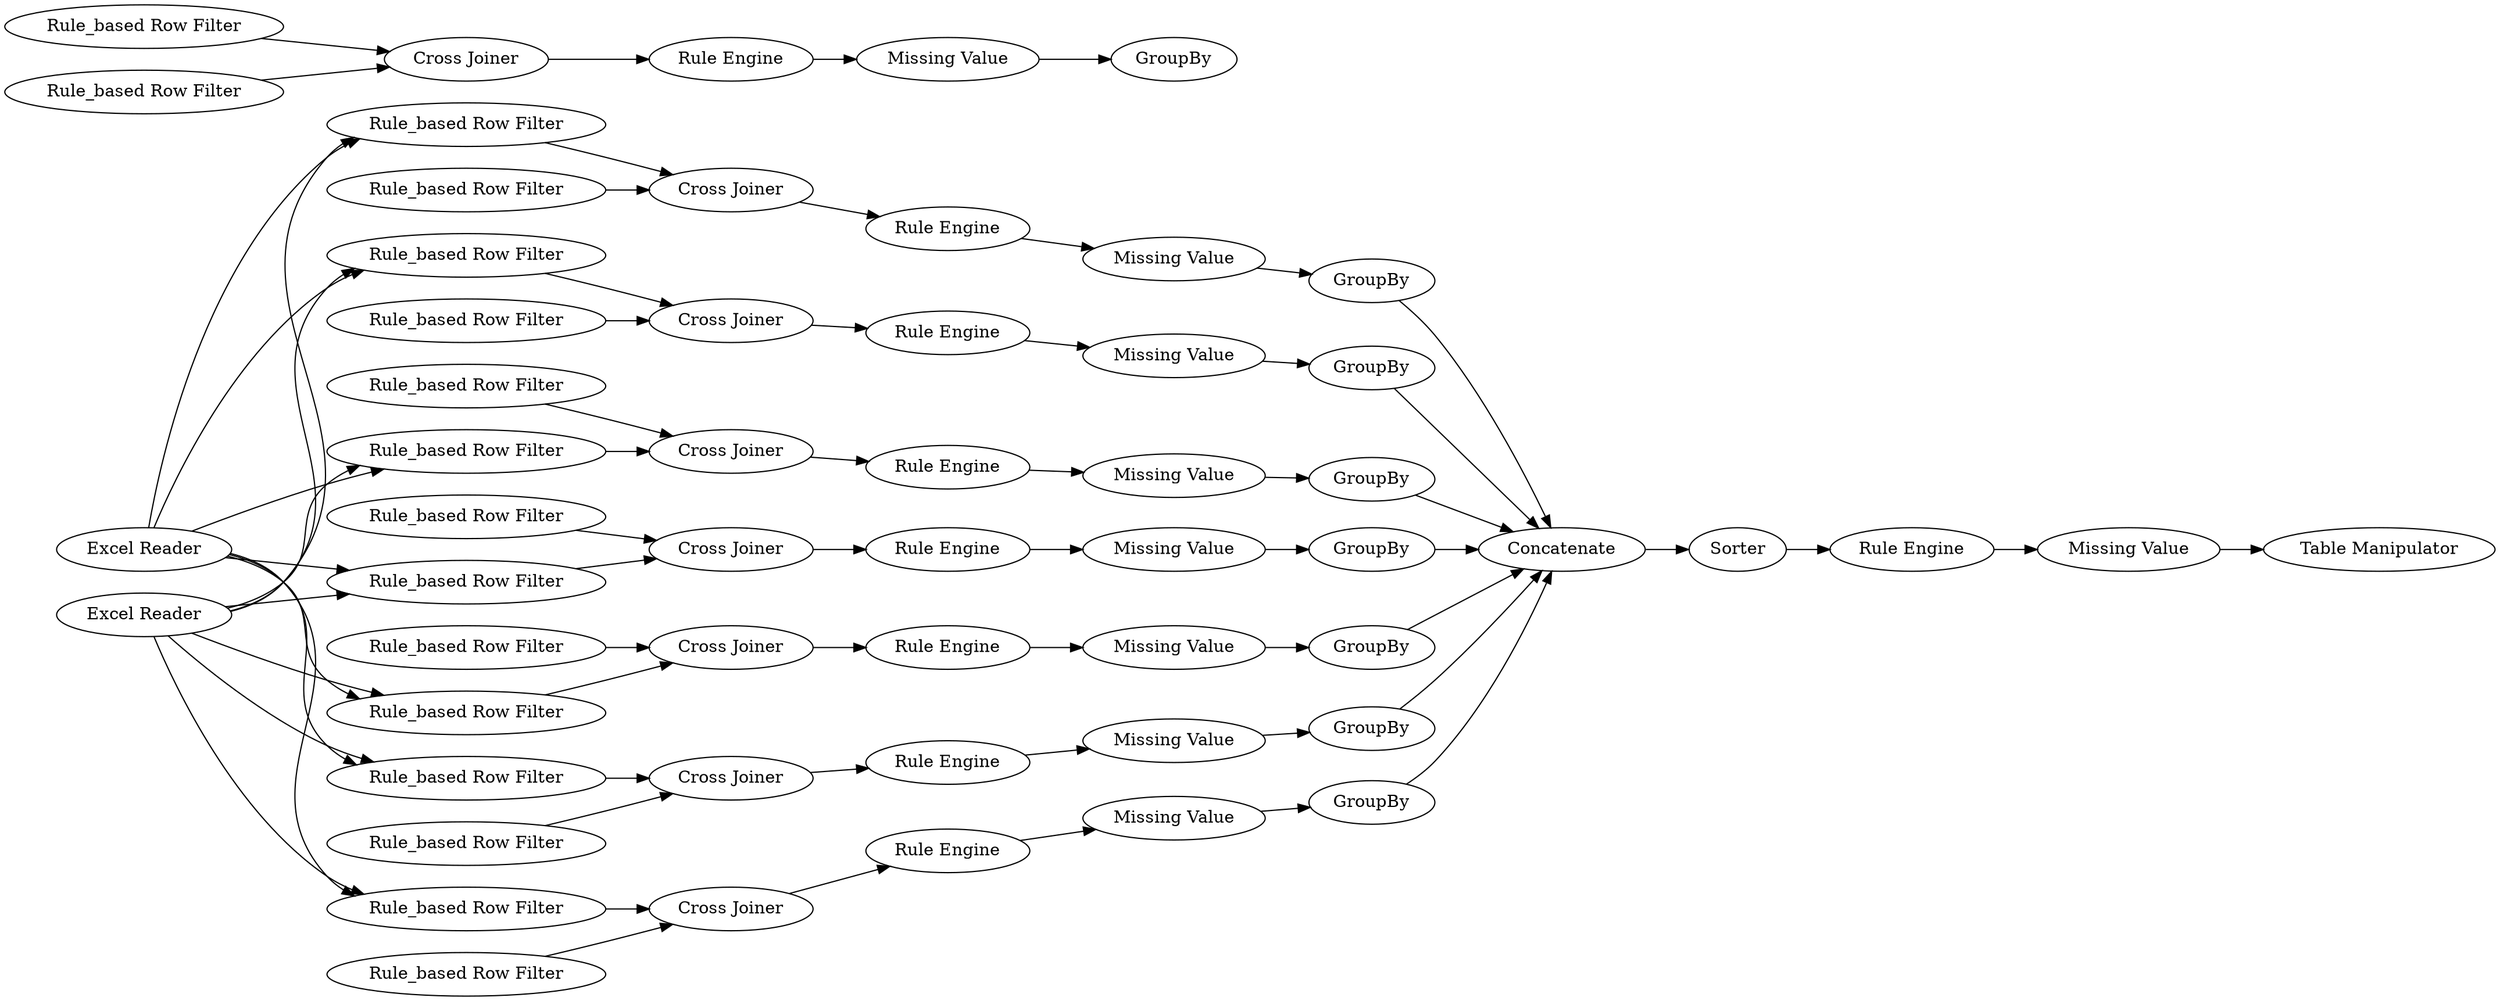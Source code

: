 digraph {
	42 -> 44
	2 -> 5
	5 -> 8
	41 -> 42
	19 -> 38
	38 -> 51
	1 -> 39
	56 -> 58
	49 -> 47
	32 -> 36
	8 -> 9
	59 -> 55
	21 -> 22
	39 -> 41
	26 -> 30
	2 -> 25
	1 -> 25
	6 -> 8
	51 -> 52
	30 -> 31
	20 -> 19
	55 -> 56
	1 -> 5
	2 -> 49
	14 -> 15
	16 -> 14
	1 -> 49
	10 -> 12
	31 -> 27
	28 -> 30
	2 -> 34
	23 -> 21
	22 -> 24
	17 -> 13
	2 -> 28
	35 -> 19
	33 -> 35
	48 -> 50
	1 -> 28
	13 -> 19
	12 -> 19
	1 -> 34
	45 -> 47
	15 -> 17
	43 -> 41
	47 -> 48
	29 -> 19
	44 -> 40
	36 -> 37
	25 -> 21
	2 -> 18
	1 -> 18
	46 -> 19
	37 -> 33
	18 -> 14
	52 -> 53
	34 -> 36
	57 -> 55
	40 -> 19
	58 -> 54
	9 -> 10
	50 -> 46
	2 -> 39
	27 -> 29
	24 -> 20
	27 [label="Missing Value"]
	57 [label="Rule_based Row Filter"]
	55 [label="Cross Joiner"]
	9 [label="Rule Engine"]
	45 [label="Rule_based Row Filter"]
	52 [label="Missing Value"]
	18 [label="Rule_based Row Filter"]
	21 [label="Cross Joiner"]
	26 [label="Rule_based Row Filter"]
	58 [label="Missing Value"]
	8 [label="Cross Joiner"]
	32 [label="Rule_based Row Filter"]
	17 [label="Missing Value"]
	19 [label=Concatenate]
	24 [label="Missing Value"]
	49 [label="Rule_based Row Filter"]
	41 [label="Cross Joiner"]
	31 [label="Rule Engine"]
	51 [label="Rule Engine"]
	56 [label="Rule Engine"]
	6 [label="Rule_based Row Filter"]
	15 [label="Rule Engine"]
	25 [label="Rule_based Row Filter"]
	54 [label=GroupBy]
	12 [label=GroupBy]
	10 [label="Missing Value"]
	59 [label="Rule_based Row Filter"]
	16 [label="Rule_based Row Filter"]
	48 [label="Rule Engine"]
	50 [label="Missing Value"]
	1 [label="Excel Reader"]
	42 [label="Rule Engine"]
	22 [label="Rule Engine"]
	53 [label="Table Manipulator"]
	28 [label="Rule_based Row Filter"]
	23 [label="Rule_based Row Filter"]
	47 [label="Cross Joiner"]
	14 [label="Cross Joiner"]
	38 [label=Sorter]
	5 [label="Rule_based Row Filter"]
	13 [label=GroupBy]
	20 [label=GroupBy]
	35 [label=GroupBy]
	34 [label="Rule_based Row Filter"]
	44 [label="Missing Value"]
	29 [label=GroupBy]
	43 [label="Rule_based Row Filter"]
	36 [label="Cross Joiner"]
	46 [label=GroupBy]
	40 [label=GroupBy]
	39 [label="Rule_based Row Filter"]
	33 [label="Missing Value"]
	30 [label="Cross Joiner"]
	2 [label="Excel Reader"]
	37 [label="Rule Engine"]
	rankdir=LR
}
